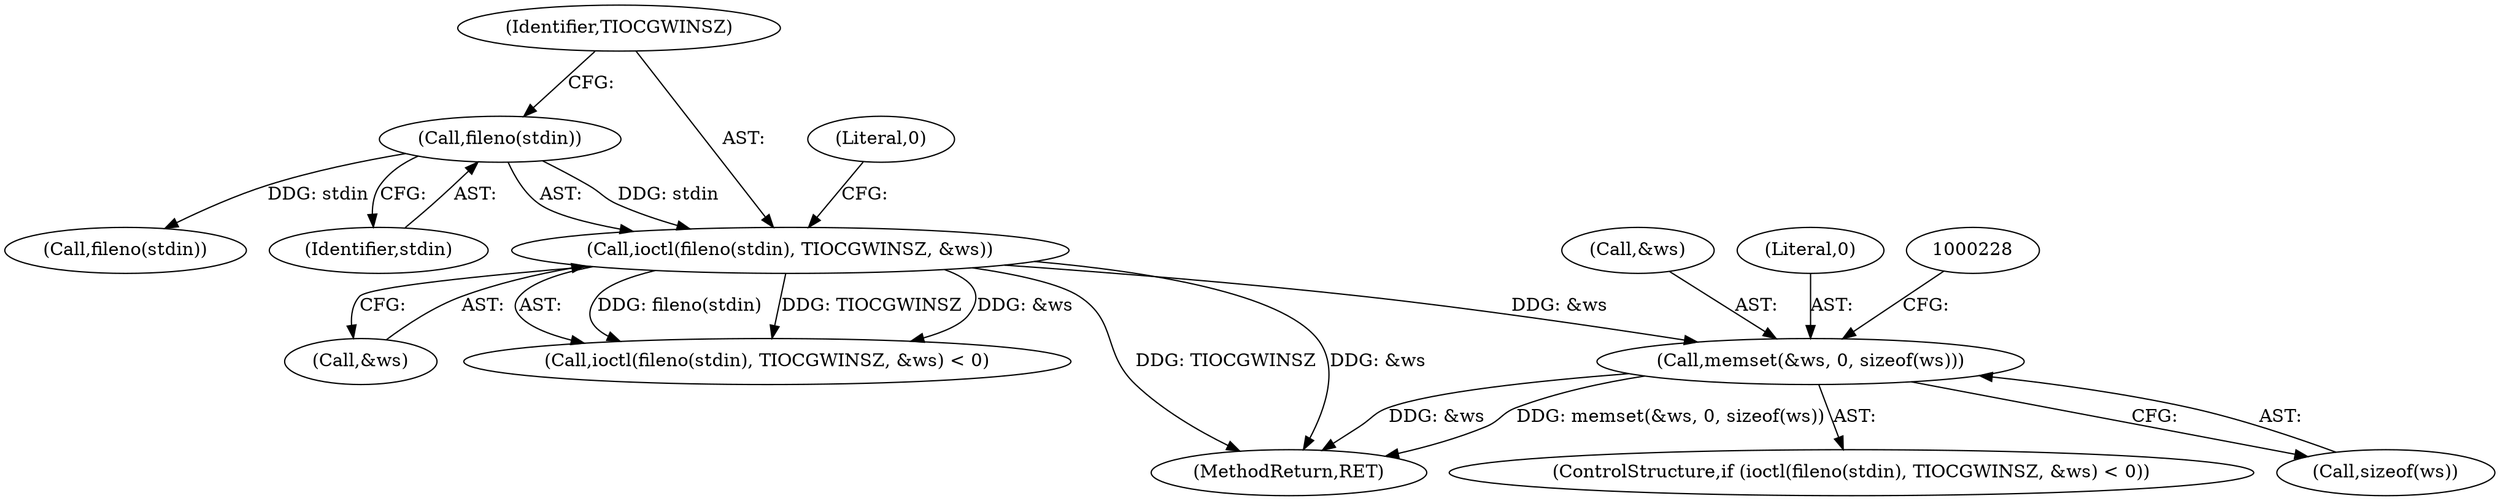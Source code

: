 digraph "0_mindrot_ed4ce82dbfa8a3a3c8ea6fa0db113c71e234416c_1@API" {
"1000220" [label="(Call,memset(&ws, 0, sizeof(ws)))"];
"1000213" [label="(Call,ioctl(fileno(stdin), TIOCGWINSZ, &ws))"];
"1000214" [label="(Call,fileno(stdin))"];
"1000251" [label="(Call,fileno(stdin))"];
"1000216" [label="(Identifier,TIOCGWINSZ)"];
"1000215" [label="(Identifier,stdin)"];
"1000213" [label="(Call,ioctl(fileno(stdin), TIOCGWINSZ, &ws))"];
"1000221" [label="(Call,&ws)"];
"1000212" [label="(Call,ioctl(fileno(stdin), TIOCGWINSZ, &ws) < 0)"];
"1000223" [label="(Literal,0)"];
"1000214" [label="(Call,fileno(stdin))"];
"1000472" [label="(MethodReturn,RET)"];
"1000217" [label="(Call,&ws)"];
"1000219" [label="(Literal,0)"];
"1000220" [label="(Call,memset(&ws, 0, sizeof(ws)))"];
"1000224" [label="(Call,sizeof(ws))"];
"1000211" [label="(ControlStructure,if (ioctl(fileno(stdin), TIOCGWINSZ, &ws) < 0))"];
"1000220" -> "1000211"  [label="AST: "];
"1000220" -> "1000224"  [label="CFG: "];
"1000221" -> "1000220"  [label="AST: "];
"1000223" -> "1000220"  [label="AST: "];
"1000224" -> "1000220"  [label="AST: "];
"1000228" -> "1000220"  [label="CFG: "];
"1000220" -> "1000472"  [label="DDG: &ws"];
"1000220" -> "1000472"  [label="DDG: memset(&ws, 0, sizeof(ws))"];
"1000213" -> "1000220"  [label="DDG: &ws"];
"1000213" -> "1000212"  [label="AST: "];
"1000213" -> "1000217"  [label="CFG: "];
"1000214" -> "1000213"  [label="AST: "];
"1000216" -> "1000213"  [label="AST: "];
"1000217" -> "1000213"  [label="AST: "];
"1000219" -> "1000213"  [label="CFG: "];
"1000213" -> "1000472"  [label="DDG: TIOCGWINSZ"];
"1000213" -> "1000472"  [label="DDG: &ws"];
"1000213" -> "1000212"  [label="DDG: fileno(stdin)"];
"1000213" -> "1000212"  [label="DDG: TIOCGWINSZ"];
"1000213" -> "1000212"  [label="DDG: &ws"];
"1000214" -> "1000213"  [label="DDG: stdin"];
"1000214" -> "1000215"  [label="CFG: "];
"1000215" -> "1000214"  [label="AST: "];
"1000216" -> "1000214"  [label="CFG: "];
"1000214" -> "1000251"  [label="DDG: stdin"];
}

